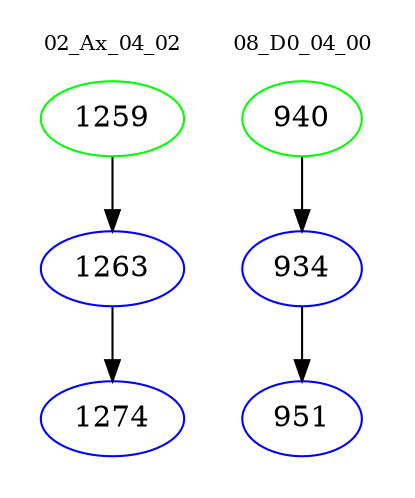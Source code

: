 digraph{
subgraph cluster_0 {
color = white
label = "02_Ax_04_02";
fontsize=10;
T0_1259 [label="1259", color="green"]
T0_1259 -> T0_1263 [color="black"]
T0_1263 [label="1263", color="blue"]
T0_1263 -> T0_1274 [color="black"]
T0_1274 [label="1274", color="blue"]
}
subgraph cluster_1 {
color = white
label = "08_D0_04_00";
fontsize=10;
T1_940 [label="940", color="green"]
T1_940 -> T1_934 [color="black"]
T1_934 [label="934", color="blue"]
T1_934 -> T1_951 [color="black"]
T1_951 [label="951", color="blue"]
}
}
